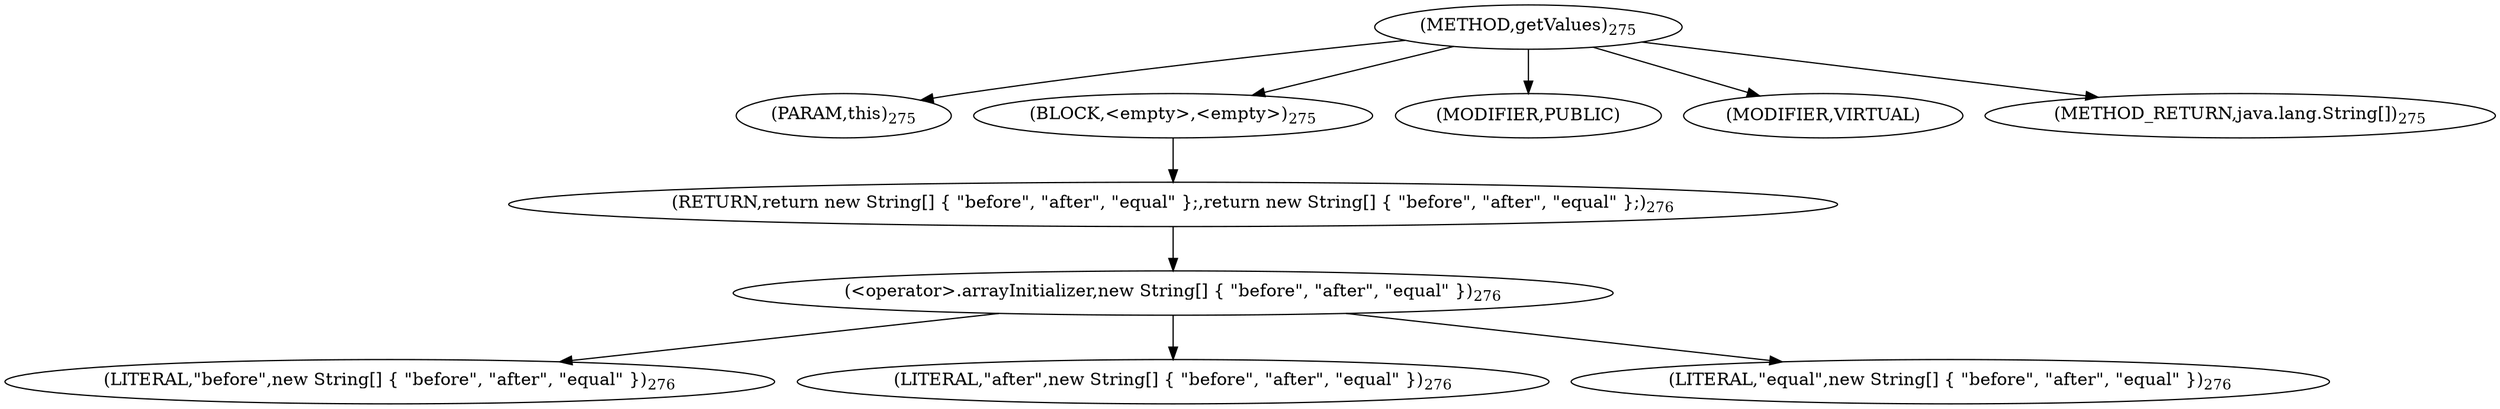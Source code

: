 digraph "getValues" {  
"551" [label = <(METHOD,getValues)<SUB>275</SUB>> ]
"552" [label = <(PARAM,this)<SUB>275</SUB>> ]
"553" [label = <(BLOCK,&lt;empty&gt;,&lt;empty&gt;)<SUB>275</SUB>> ]
"554" [label = <(RETURN,return new String[] { &quot;before&quot;, &quot;after&quot;, &quot;equal&quot; };,return new String[] { &quot;before&quot;, &quot;after&quot;, &quot;equal&quot; };)<SUB>276</SUB>> ]
"555" [label = <(&lt;operator&gt;.arrayInitializer,new String[] { &quot;before&quot;, &quot;after&quot;, &quot;equal&quot; })<SUB>276</SUB>> ]
"556" [label = <(LITERAL,&quot;before&quot;,new String[] { &quot;before&quot;, &quot;after&quot;, &quot;equal&quot; })<SUB>276</SUB>> ]
"557" [label = <(LITERAL,&quot;after&quot;,new String[] { &quot;before&quot;, &quot;after&quot;, &quot;equal&quot; })<SUB>276</SUB>> ]
"558" [label = <(LITERAL,&quot;equal&quot;,new String[] { &quot;before&quot;, &quot;after&quot;, &quot;equal&quot; })<SUB>276</SUB>> ]
"559" [label = <(MODIFIER,PUBLIC)> ]
"560" [label = <(MODIFIER,VIRTUAL)> ]
"561" [label = <(METHOD_RETURN,java.lang.String[])<SUB>275</SUB>> ]
  "551" -> "552" 
  "551" -> "553" 
  "551" -> "559" 
  "551" -> "560" 
  "551" -> "561" 
  "553" -> "554" 
  "554" -> "555" 
  "555" -> "556" 
  "555" -> "557" 
  "555" -> "558" 
}
